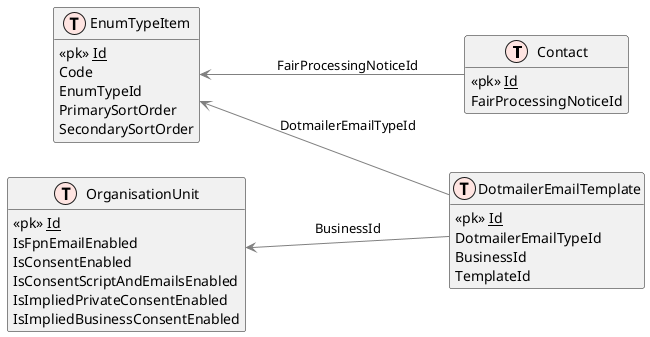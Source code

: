 @startuml FPN

left to right direction

!define table(x) class x << (T,mistyrose) >>   
!define view(x) class x << (V,lightblue) >>   
!define table(x) class x << (T,mistyrose) >>  
!define tr(x) class x << (R,red) >>  
!define tf(x) class x << (F,darkorange) >>   
!define af(x) class x << (F,white) >>   
!define fn(x) class x << (F,plum) >>   
!define fs(x) class x << (F,tan) >>   
!define ft(x) class x << (F,wheat) >>   
!define if(x) class x << (F,gaisboro) >>   
!define p(x) class x << (P,indianred) >>   
!define pc(x) class x << (P,lemonshiffon) >>   
!define x(x) class x << (P,linen) >>     
!define primary_key(x) <<pk>> <u>x</u>
!define foreign_key(x) <<fk>> <b>x</b>
!define link( k, y) k }--||  y
hide methods   
hide stereotypes  
skinparam classarrowcolor gray  

table( Contact)
{
    primary_key(Id)
    FairProcessingNoticeId
}

table( EnumTypeItem)
{
    primary_key(Id)
    Code
    EnumTypeId
    PrimarySortOrder
    SecondarySortOrder
}

table( DotmailerEmailTemplate)
{
    primary_key(Id)
    DotmailerEmailTypeId
    BusinessId
    TemplateId
}

table( OrganisationUnit)
{
    primary_key(Id)
    IsFpnEmailEnabled
    IsConsentEnabled
    IsConsentScriptAndEmailsEnabled
    IsImpliedPrivateConsentEnabled
    IsImpliedBusinessConsentEnabled
}

EnumTypeItem <-- Contact : FairProcessingNoticeId
EnumTypeItem <-- DotmailerEmailTemplate : DotmailerEmailTypeId
OrganisationUnit <-- DotmailerEmailTemplate : BusinessId


@enduml